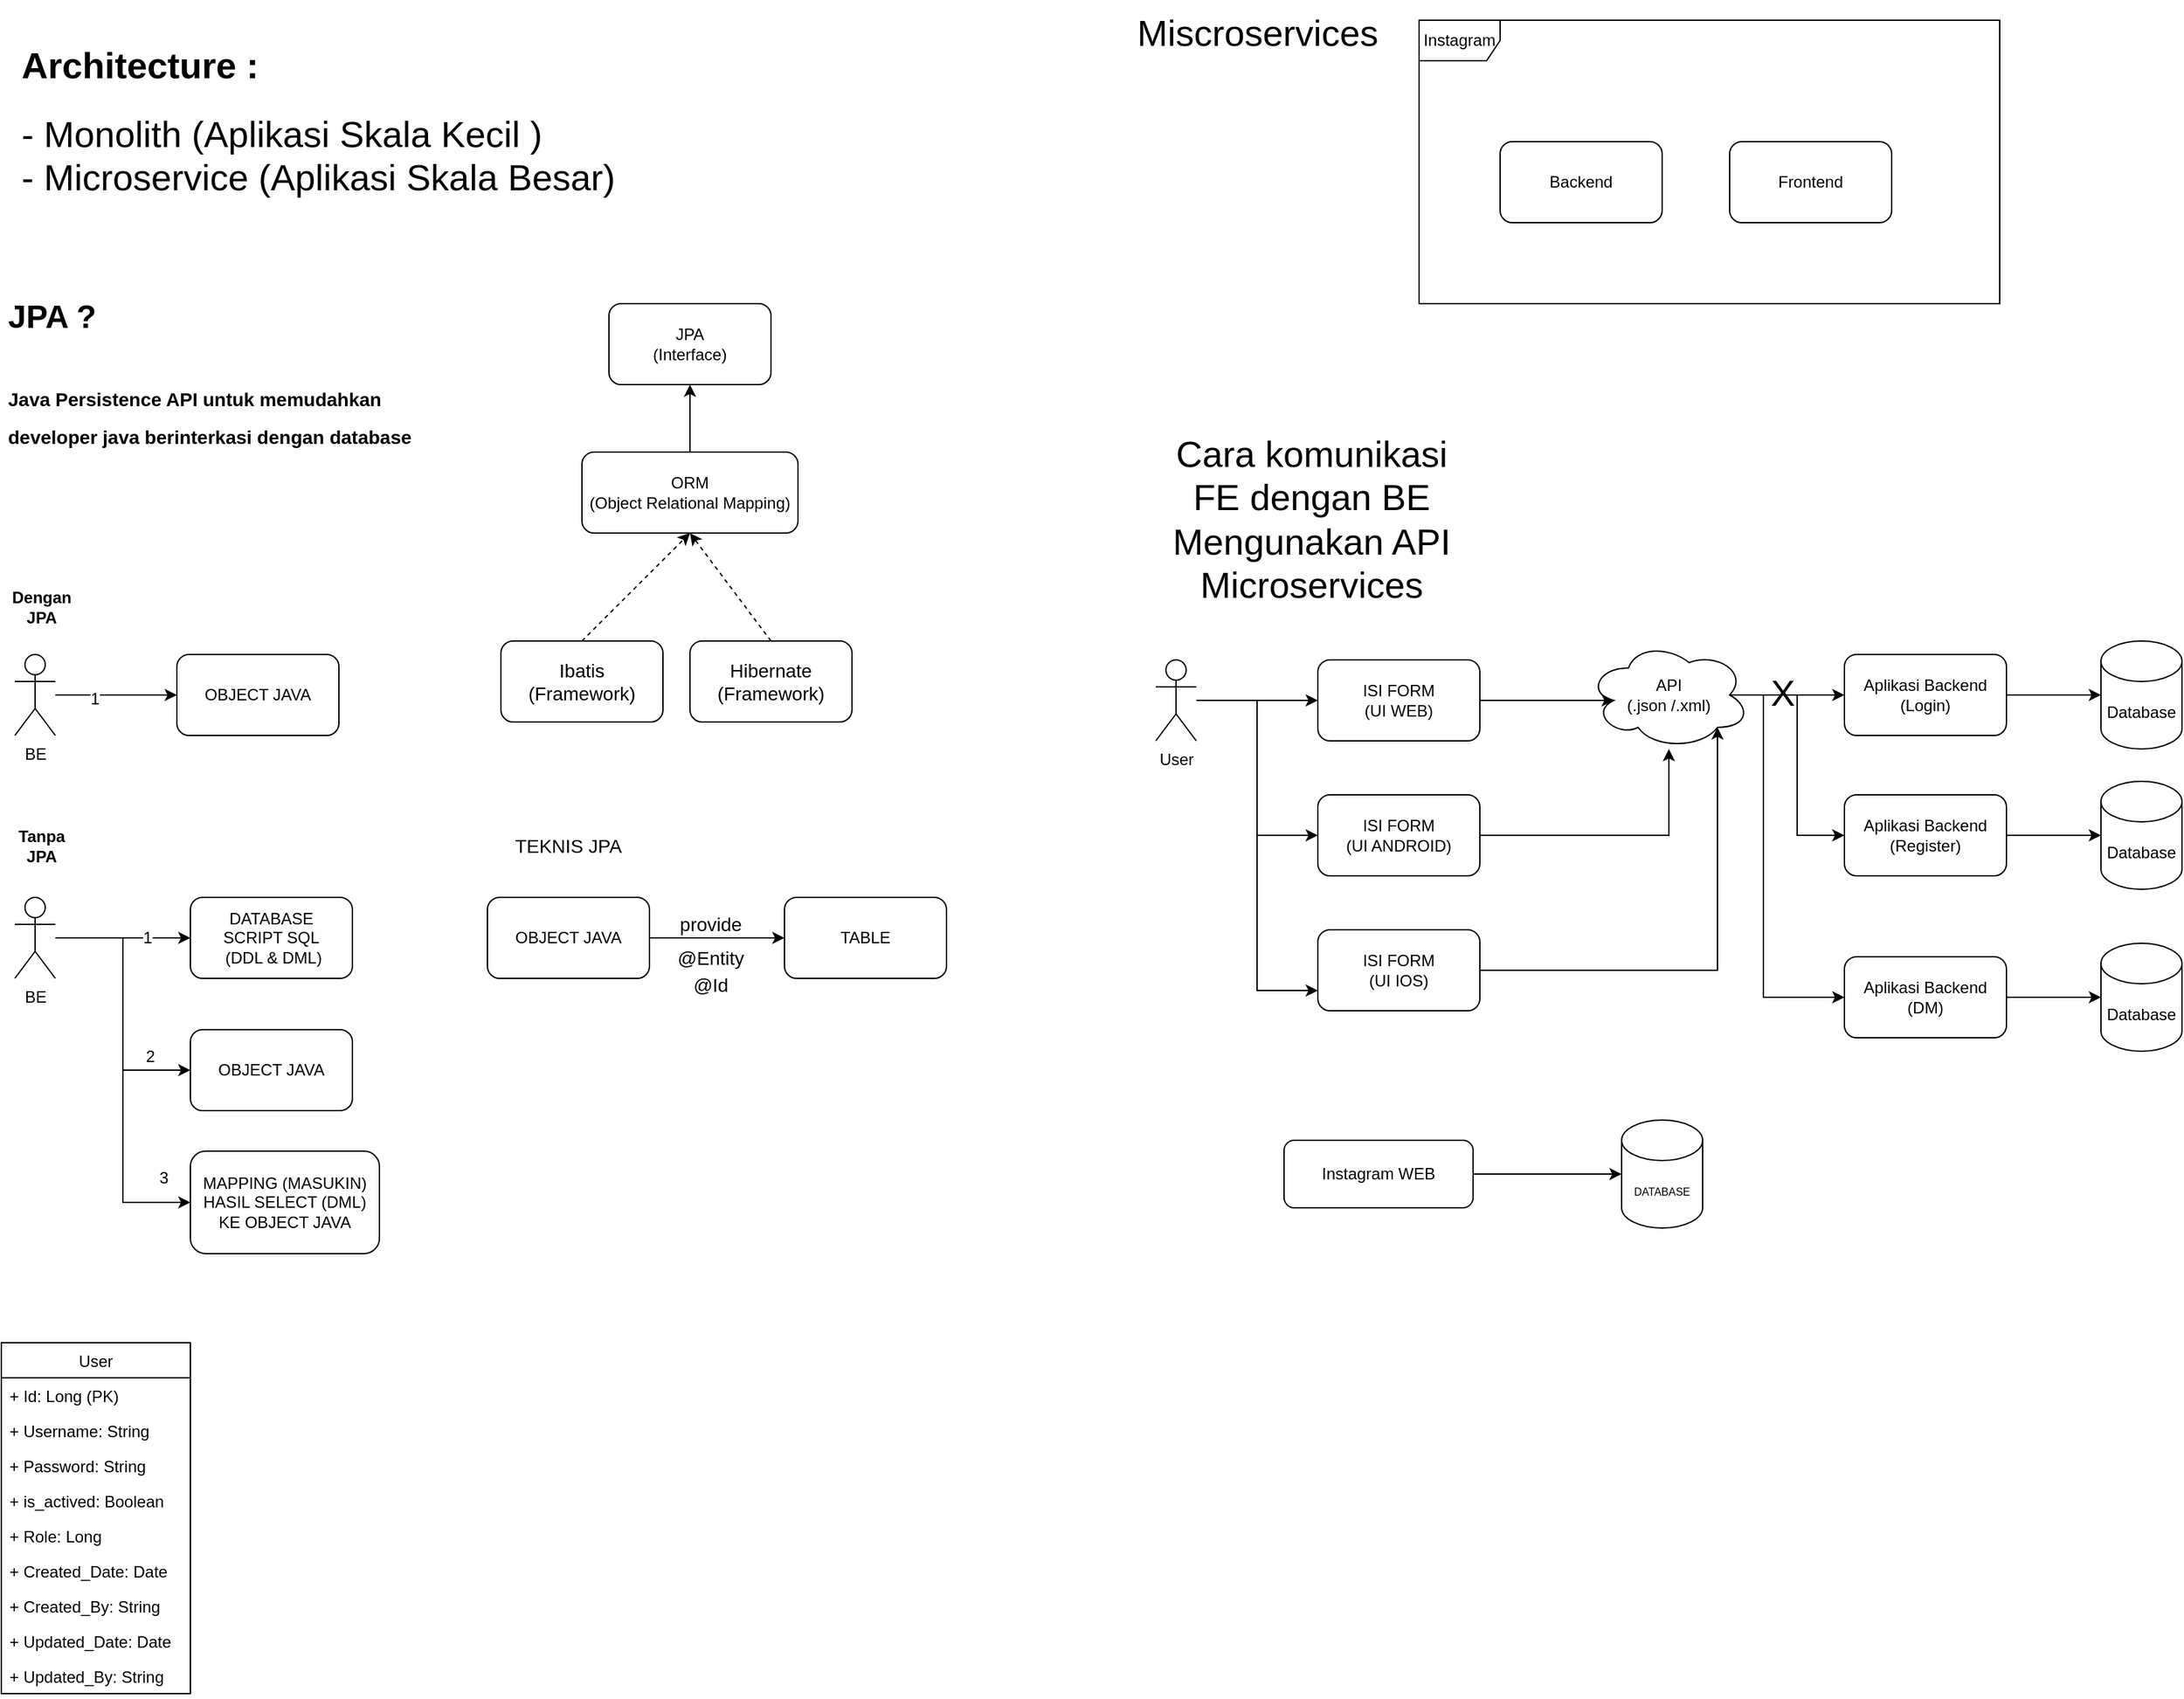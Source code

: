 <mxfile version="20.8.23" type="device"><diagram name="Page-1" id="FrjwcLxA4XmpCcScQExD"><mxGraphModel dx="1393" dy="345" grid="1" gridSize="10" guides="1" tooltips="1" connect="1" arrows="1" fold="1" page="1" pageScale="1" pageWidth="850" pageHeight="1100" math="0" shadow="0"><root><mxCell id="0"/><mxCell id="1" parent="0"/><mxCell id="ejZTNf2KyOTtBm2qxNzp-1" value="&lt;h1&gt;JPA ?&lt;br&gt;&lt;br&gt;&lt;font style=&quot;font-size: 14px;&quot;&gt;Java Persistence API untuk memudahkan developer java berinterkasi dengan database&lt;/font&gt;&lt;/h1&gt;" style="text;html=1;strokeColor=none;fillColor=none;spacing=5;spacingTop=-20;whiteSpace=wrap;overflow=hidden;rounded=0;" vertex="1" parent="1"><mxGeometry x="-810" y="230" width="320" height="150" as="geometry"/></mxCell><mxCell id="ejZTNf2KyOTtBm2qxNzp-17" value="&lt;h1 style=&quot;font-size: 27px;&quot;&gt;&lt;font style=&quot;font-size: 27px;&quot;&gt;Architecture :&lt;/font&gt;&lt;/h1&gt;&lt;div style=&quot;font-size: 27px;&quot;&gt;&lt;font style=&quot;font-size: 27px;&quot;&gt;- Monolith (Aplikasi Skala Kecil )&lt;br&gt;- Microservice (Aplikasi Skala Besar)&lt;/font&gt;&lt;/div&gt;" style="text;html=1;strokeColor=none;fillColor=none;spacing=5;spacingTop=-20;whiteSpace=wrap;overflow=hidden;rounded=0;" vertex="1" parent="1"><mxGeometry x="-800" y="40" width="470" height="190" as="geometry"/></mxCell><mxCell id="ejZTNf2KyOTtBm2qxNzp-41" style="edgeStyle=orthogonalEdgeStyle;rounded=0;orthogonalLoop=1;jettySize=auto;html=1;entryX=0;entryY=0.5;entryDx=0;entryDy=0;entryPerimeter=0;fontSize=8;" edge="1" parent="1" source="ejZTNf2KyOTtBm2qxNzp-19" target="ejZTNf2KyOTtBm2qxNzp-40"><mxGeometry relative="1" as="geometry"/></mxCell><mxCell id="ejZTNf2KyOTtBm2qxNzp-19" value="Instagram WEB" style="rounded=1;whiteSpace=wrap;html=1;fontSize=12;" vertex="1" parent="1"><mxGeometry x="140" y="860" width="140" height="50" as="geometry"/></mxCell><mxCell id="ejZTNf2KyOTtBm2qxNzp-35" value="Miscroservices" style="text;html=1;align=center;verticalAlign=middle;resizable=0;points=[];autosize=1;strokeColor=none;fillColor=none;fontSize=27;" vertex="1" parent="1"><mxGeometry x="20" y="15" width="200" height="50" as="geometry"/></mxCell><mxCell id="ejZTNf2KyOTtBm2qxNzp-36" value="Cara komunikasi &lt;br&gt;FE dengan BE&lt;br&gt;Mengunakan API&lt;br&gt;Microservices" style="text;html=1;align=center;verticalAlign=middle;resizable=0;points=[];autosize=1;strokeColor=none;fillColor=none;fontSize=27;" vertex="1" parent="1"><mxGeometry x="45" y="330" width="230" height="140" as="geometry"/></mxCell><mxCell id="ejZTNf2KyOTtBm2qxNzp-37" value="" style="group" vertex="1" connectable="0" parent="1"><mxGeometry x="45" y="490" width="760" height="304" as="geometry"/></mxCell><mxCell id="ejZTNf2KyOTtBm2qxNzp-3" value="User" style="shape=umlActor;verticalLabelPosition=bottom;verticalAlign=top;html=1;outlineConnect=0;" vertex="1" parent="ejZTNf2KyOTtBm2qxNzp-37"><mxGeometry y="14" width="30" height="60" as="geometry"/></mxCell><mxCell id="ejZTNf2KyOTtBm2qxNzp-9" value="ISI FORM&lt;br&gt;(UI WEB)" style="rounded=1;whiteSpace=wrap;html=1;" vertex="1" parent="ejZTNf2KyOTtBm2qxNzp-37"><mxGeometry x="120" y="14" width="120" height="60" as="geometry"/></mxCell><mxCell id="ejZTNf2KyOTtBm2qxNzp-10" style="edgeStyle=orthogonalEdgeStyle;rounded=0;orthogonalLoop=1;jettySize=auto;html=1;" edge="1" parent="ejZTNf2KyOTtBm2qxNzp-37" source="ejZTNf2KyOTtBm2qxNzp-3" target="ejZTNf2KyOTtBm2qxNzp-9"><mxGeometry relative="1" as="geometry"/></mxCell><mxCell id="ejZTNf2KyOTtBm2qxNzp-11" value="API &lt;br&gt;(.json /.xml)" style="ellipse;shape=cloud;whiteSpace=wrap;html=1;" vertex="1" parent="ejZTNf2KyOTtBm2qxNzp-37"><mxGeometry x="320" width="120" height="80" as="geometry"/></mxCell><mxCell id="ejZTNf2KyOTtBm2qxNzp-12" style="edgeStyle=orthogonalEdgeStyle;rounded=0;orthogonalLoop=1;jettySize=auto;html=1;entryX=0.16;entryY=0.55;entryDx=0;entryDy=0;entryPerimeter=0;" edge="1" parent="ejZTNf2KyOTtBm2qxNzp-37" source="ejZTNf2KyOTtBm2qxNzp-9" target="ejZTNf2KyOTtBm2qxNzp-11"><mxGeometry relative="1" as="geometry"/></mxCell><mxCell id="ejZTNf2KyOTtBm2qxNzp-13" value="Aplikasi Backend&lt;br&gt;(Login)" style="rounded=1;whiteSpace=wrap;html=1;" vertex="1" parent="ejZTNf2KyOTtBm2qxNzp-37"><mxGeometry x="510" y="10" width="120" height="60" as="geometry"/></mxCell><mxCell id="ejZTNf2KyOTtBm2qxNzp-14" style="edgeStyle=orthogonalEdgeStyle;rounded=0;orthogonalLoop=1;jettySize=auto;html=1;exitX=0.875;exitY=0.5;exitDx=0;exitDy=0;exitPerimeter=0;" edge="1" parent="ejZTNf2KyOTtBm2qxNzp-37" source="ejZTNf2KyOTtBm2qxNzp-11" target="ejZTNf2KyOTtBm2qxNzp-13"><mxGeometry relative="1" as="geometry"/></mxCell><mxCell id="ejZTNf2KyOTtBm2qxNzp-32" value="X" style="edgeLabel;html=1;align=center;verticalAlign=middle;resizable=0;points=[];fontSize=27;" vertex="1" connectable="0" parent="ejZTNf2KyOTtBm2qxNzp-14"><mxGeometry x="-0.082" y="1" relative="1" as="geometry"><mxPoint as="offset"/></mxGeometry></mxCell><mxCell id="ejZTNf2KyOTtBm2qxNzp-15" value="Database" style="shape=cylinder3;whiteSpace=wrap;html=1;boundedLbl=1;backgroundOutline=1;size=15;" vertex="1" parent="ejZTNf2KyOTtBm2qxNzp-37"><mxGeometry x="700" width="60" height="80" as="geometry"/></mxCell><mxCell id="ejZTNf2KyOTtBm2qxNzp-16" style="edgeStyle=orthogonalEdgeStyle;rounded=0;orthogonalLoop=1;jettySize=auto;html=1;" edge="1" parent="ejZTNf2KyOTtBm2qxNzp-37" source="ejZTNf2KyOTtBm2qxNzp-13" target="ejZTNf2KyOTtBm2qxNzp-15"><mxGeometry relative="1" as="geometry"/></mxCell><mxCell id="ejZTNf2KyOTtBm2qxNzp-22" style="edgeStyle=orthogonalEdgeStyle;rounded=0;orthogonalLoop=1;jettySize=auto;html=1;fontSize=27;" edge="1" parent="ejZTNf2KyOTtBm2qxNzp-37" source="ejZTNf2KyOTtBm2qxNzp-20" target="ejZTNf2KyOTtBm2qxNzp-11"><mxGeometry relative="1" as="geometry"/></mxCell><mxCell id="ejZTNf2KyOTtBm2qxNzp-20" value="ISI FORM&lt;br&gt;(UI ANDROID)" style="rounded=1;whiteSpace=wrap;html=1;" vertex="1" parent="ejZTNf2KyOTtBm2qxNzp-37"><mxGeometry x="120" y="114" width="120" height="60" as="geometry"/></mxCell><mxCell id="ejZTNf2KyOTtBm2qxNzp-24" style="edgeStyle=orthogonalEdgeStyle;rounded=0;orthogonalLoop=1;jettySize=auto;html=1;entryX=0;entryY=0.5;entryDx=0;entryDy=0;fontSize=27;" edge="1" parent="ejZTNf2KyOTtBm2qxNzp-37" source="ejZTNf2KyOTtBm2qxNzp-3" target="ejZTNf2KyOTtBm2qxNzp-20"><mxGeometry relative="1" as="geometry"/></mxCell><mxCell id="ejZTNf2KyOTtBm2qxNzp-23" style="edgeStyle=orthogonalEdgeStyle;rounded=0;orthogonalLoop=1;jettySize=auto;html=1;entryX=0.8;entryY=0.8;entryDx=0;entryDy=0;entryPerimeter=0;fontSize=27;" edge="1" parent="ejZTNf2KyOTtBm2qxNzp-37" source="ejZTNf2KyOTtBm2qxNzp-21" target="ejZTNf2KyOTtBm2qxNzp-11"><mxGeometry relative="1" as="geometry"/></mxCell><mxCell id="ejZTNf2KyOTtBm2qxNzp-21" value="ISI FORM&lt;br&gt;(UI IOS)" style="rounded=1;whiteSpace=wrap;html=1;" vertex="1" parent="ejZTNf2KyOTtBm2qxNzp-37"><mxGeometry x="120" y="214" width="120" height="60" as="geometry"/></mxCell><mxCell id="ejZTNf2KyOTtBm2qxNzp-25" style="edgeStyle=orthogonalEdgeStyle;rounded=0;orthogonalLoop=1;jettySize=auto;html=1;entryX=0;entryY=0.75;entryDx=0;entryDy=0;fontSize=27;" edge="1" parent="ejZTNf2KyOTtBm2qxNzp-37" source="ejZTNf2KyOTtBm2qxNzp-3" target="ejZTNf2KyOTtBm2qxNzp-21"><mxGeometry relative="1" as="geometry"/></mxCell><mxCell id="ejZTNf2KyOTtBm2qxNzp-26" value="Aplikasi Backend&lt;br&gt;(Register)" style="rounded=1;whiteSpace=wrap;html=1;" vertex="1" parent="ejZTNf2KyOTtBm2qxNzp-37"><mxGeometry x="510" y="114" width="120" height="60" as="geometry"/></mxCell><mxCell id="ejZTNf2KyOTtBm2qxNzp-33" style="edgeStyle=orthogonalEdgeStyle;rounded=0;orthogonalLoop=1;jettySize=auto;html=1;entryX=0;entryY=0.5;entryDx=0;entryDy=0;fontSize=27;" edge="1" parent="ejZTNf2KyOTtBm2qxNzp-37" source="ejZTNf2KyOTtBm2qxNzp-11" target="ejZTNf2KyOTtBm2qxNzp-26"><mxGeometry relative="1" as="geometry"/></mxCell><mxCell id="ejZTNf2KyOTtBm2qxNzp-27" value="Aplikasi Backend&lt;br&gt;(DM)" style="rounded=1;whiteSpace=wrap;html=1;" vertex="1" parent="ejZTNf2KyOTtBm2qxNzp-37"><mxGeometry x="510" y="234" width="120" height="60" as="geometry"/></mxCell><mxCell id="ejZTNf2KyOTtBm2qxNzp-34" style="edgeStyle=orthogonalEdgeStyle;rounded=0;orthogonalLoop=1;jettySize=auto;html=1;entryX=0;entryY=0.5;entryDx=0;entryDy=0;fontSize=27;" edge="1" parent="ejZTNf2KyOTtBm2qxNzp-37" source="ejZTNf2KyOTtBm2qxNzp-11" target="ejZTNf2KyOTtBm2qxNzp-27"><mxGeometry relative="1" as="geometry"><Array as="points"><mxPoint x="450" y="40"/><mxPoint x="450" y="264"/></Array></mxGeometry></mxCell><mxCell id="ejZTNf2KyOTtBm2qxNzp-28" value="Database" style="shape=cylinder3;whiteSpace=wrap;html=1;boundedLbl=1;backgroundOutline=1;size=15;" vertex="1" parent="ejZTNf2KyOTtBm2qxNzp-37"><mxGeometry x="700" y="104" width="60" height="80" as="geometry"/></mxCell><mxCell id="ejZTNf2KyOTtBm2qxNzp-30" style="edgeStyle=orthogonalEdgeStyle;rounded=0;orthogonalLoop=1;jettySize=auto;html=1;fontSize=27;" edge="1" parent="ejZTNf2KyOTtBm2qxNzp-37" source="ejZTNf2KyOTtBm2qxNzp-26" target="ejZTNf2KyOTtBm2qxNzp-28"><mxGeometry relative="1" as="geometry"/></mxCell><mxCell id="ejZTNf2KyOTtBm2qxNzp-29" value="Database" style="shape=cylinder3;whiteSpace=wrap;html=1;boundedLbl=1;backgroundOutline=1;size=15;" vertex="1" parent="ejZTNf2KyOTtBm2qxNzp-37"><mxGeometry x="700" y="224" width="60" height="80" as="geometry"/></mxCell><mxCell id="ejZTNf2KyOTtBm2qxNzp-31" style="edgeStyle=orthogonalEdgeStyle;rounded=0;orthogonalLoop=1;jettySize=auto;html=1;fontSize=27;" edge="1" parent="ejZTNf2KyOTtBm2qxNzp-37" source="ejZTNf2KyOTtBm2qxNzp-27" target="ejZTNf2KyOTtBm2qxNzp-29"><mxGeometry relative="1" as="geometry"/></mxCell><mxCell id="ejZTNf2KyOTtBm2qxNzp-38" value="" style="group" vertex="1" connectable="0" parent="1"><mxGeometry x="240" y="30" width="430" height="210" as="geometry"/></mxCell><mxCell id="ejZTNf2KyOTtBm2qxNzp-2" value="Frontend" style="rounded=1;whiteSpace=wrap;html=1;" vertex="1" parent="ejZTNf2KyOTtBm2qxNzp-38"><mxGeometry x="230" y="90" width="120" height="60" as="geometry"/></mxCell><mxCell id="ejZTNf2KyOTtBm2qxNzp-7" value="Instagram" style="shape=umlFrame;whiteSpace=wrap;html=1;pointerEvents=0;" vertex="1" parent="ejZTNf2KyOTtBm2qxNzp-38"><mxGeometry width="430" height="210" as="geometry"/></mxCell><mxCell id="ejZTNf2KyOTtBm2qxNzp-8" value="Backend" style="rounded=1;whiteSpace=wrap;html=1;" vertex="1" parent="ejZTNf2KyOTtBm2qxNzp-38"><mxGeometry x="60" y="90" width="120" height="60" as="geometry"/></mxCell><mxCell id="ejZTNf2KyOTtBm2qxNzp-40" value="DATABASE" style="shape=cylinder3;whiteSpace=wrap;html=1;boundedLbl=1;backgroundOutline=1;size=15;fontSize=8;" vertex="1" parent="1"><mxGeometry x="390" y="845" width="60" height="80" as="geometry"/></mxCell><mxCell id="ejZTNf2KyOTtBm2qxNzp-43" value="User" style="swimlane;fontStyle=0;childLayout=stackLayout;horizontal=1;startSize=26;fillColor=none;horizontalStack=0;resizeParent=1;resizeParentMax=0;resizeLast=0;collapsible=1;marginBottom=0;fontSize=12;" vertex="1" parent="1"><mxGeometry x="-810" y="1010" width="140" height="260" as="geometry"/></mxCell><mxCell id="ejZTNf2KyOTtBm2qxNzp-44" value="+ Id: Long (PK)" style="text;strokeColor=none;fillColor=none;align=left;verticalAlign=top;spacingLeft=4;spacingRight=4;overflow=hidden;rotatable=0;points=[[0,0.5],[1,0.5]];portConstraint=eastwest;fontSize=12;" vertex="1" parent="ejZTNf2KyOTtBm2qxNzp-43"><mxGeometry y="26" width="140" height="26" as="geometry"/></mxCell><mxCell id="ejZTNf2KyOTtBm2qxNzp-45" value="+ Username: String" style="text;strokeColor=none;fillColor=none;align=left;verticalAlign=top;spacingLeft=4;spacingRight=4;overflow=hidden;rotatable=0;points=[[0,0.5],[1,0.5]];portConstraint=eastwest;fontSize=12;" vertex="1" parent="ejZTNf2KyOTtBm2qxNzp-43"><mxGeometry y="52" width="140" height="26" as="geometry"/></mxCell><mxCell id="ejZTNf2KyOTtBm2qxNzp-46" value="+ Password: String" style="text;strokeColor=none;fillColor=none;align=left;verticalAlign=top;spacingLeft=4;spacingRight=4;overflow=hidden;rotatable=0;points=[[0,0.5],[1,0.5]];portConstraint=eastwest;fontSize=12;" vertex="1" parent="ejZTNf2KyOTtBm2qxNzp-43"><mxGeometry y="78" width="140" height="26" as="geometry"/></mxCell><mxCell id="ejZTNf2KyOTtBm2qxNzp-47" value="+ is_actived: Boolean" style="text;strokeColor=none;fillColor=none;align=left;verticalAlign=top;spacingLeft=4;spacingRight=4;overflow=hidden;rotatable=0;points=[[0,0.5],[1,0.5]];portConstraint=eastwest;fontSize=12;" vertex="1" parent="ejZTNf2KyOTtBm2qxNzp-43"><mxGeometry y="104" width="140" height="26" as="geometry"/></mxCell><mxCell id="ejZTNf2KyOTtBm2qxNzp-48" value="+ Role: Long" style="text;strokeColor=none;fillColor=none;align=left;verticalAlign=top;spacingLeft=4;spacingRight=4;overflow=hidden;rotatable=0;points=[[0,0.5],[1,0.5]];portConstraint=eastwest;fontSize=12;" vertex="1" parent="ejZTNf2KyOTtBm2qxNzp-43"><mxGeometry y="130" width="140" height="26" as="geometry"/></mxCell><mxCell id="ejZTNf2KyOTtBm2qxNzp-49" value="+ Created_Date: Date" style="text;strokeColor=none;fillColor=none;align=left;verticalAlign=top;spacingLeft=4;spacingRight=4;overflow=hidden;rotatable=0;points=[[0,0.5],[1,0.5]];portConstraint=eastwest;fontSize=12;" vertex="1" parent="ejZTNf2KyOTtBm2qxNzp-43"><mxGeometry y="156" width="140" height="26" as="geometry"/></mxCell><mxCell id="ejZTNf2KyOTtBm2qxNzp-50" value="+ Created_By: String" style="text;strokeColor=none;fillColor=none;align=left;verticalAlign=top;spacingLeft=4;spacingRight=4;overflow=hidden;rotatable=0;points=[[0,0.5],[1,0.5]];portConstraint=eastwest;fontSize=12;" vertex="1" parent="ejZTNf2KyOTtBm2qxNzp-43"><mxGeometry y="182" width="140" height="26" as="geometry"/></mxCell><mxCell id="ejZTNf2KyOTtBm2qxNzp-51" value="+ Updated_Date: Date" style="text;strokeColor=none;fillColor=none;align=left;verticalAlign=top;spacingLeft=4;spacingRight=4;overflow=hidden;rotatable=0;points=[[0,0.5],[1,0.5]];portConstraint=eastwest;fontSize=12;" vertex="1" parent="ejZTNf2KyOTtBm2qxNzp-43"><mxGeometry y="208" width="140" height="26" as="geometry"/></mxCell><mxCell id="ejZTNf2KyOTtBm2qxNzp-52" value="+ Updated_By: String" style="text;strokeColor=none;fillColor=none;align=left;verticalAlign=top;spacingLeft=4;spacingRight=4;overflow=hidden;rotatable=0;points=[[0,0.5],[1,0.5]];portConstraint=eastwest;fontSize=12;" vertex="1" parent="ejZTNf2KyOTtBm2qxNzp-43"><mxGeometry y="234" width="140" height="26" as="geometry"/></mxCell><mxCell id="ejZTNf2KyOTtBm2qxNzp-72" value="" style="group" vertex="1" connectable="0" parent="1"><mxGeometry x="-800" y="680" width="270" height="264" as="geometry"/></mxCell><mxCell id="ejZTNf2KyOTtBm2qxNzp-54" value="DATABASE&lt;br&gt;SCRIPT SQL&lt;br&gt;&amp;nbsp;(DDL &amp;amp; DML)" style="rounded=1;whiteSpace=wrap;html=1;fontSize=12;" vertex="1" parent="ejZTNf2KyOTtBm2qxNzp-72"><mxGeometry x="130" width="120" height="60" as="geometry"/></mxCell><mxCell id="ejZTNf2KyOTtBm2qxNzp-57" style="edgeStyle=orthogonalEdgeStyle;rounded=0;orthogonalLoop=1;jettySize=auto;html=1;fontSize=12;" edge="1" parent="ejZTNf2KyOTtBm2qxNzp-72" source="ejZTNf2KyOTtBm2qxNzp-55" target="ejZTNf2KyOTtBm2qxNzp-54"><mxGeometry relative="1" as="geometry"/></mxCell><mxCell id="ejZTNf2KyOTtBm2qxNzp-60" value="1" style="edgeLabel;html=1;align=center;verticalAlign=middle;resizable=0;points=[];fontSize=12;" vertex="1" connectable="0" parent="ejZTNf2KyOTtBm2qxNzp-57"><mxGeometry x="0.36" relative="1" as="geometry"><mxPoint as="offset"/></mxGeometry></mxCell><mxCell id="ejZTNf2KyOTtBm2qxNzp-55" value="BE" style="shape=umlActor;verticalLabelPosition=bottom;verticalAlign=top;html=1;outlineConnect=0;fontSize=12;" vertex="1" parent="ejZTNf2KyOTtBm2qxNzp-72"><mxGeometry width="30" height="60" as="geometry"/></mxCell><mxCell id="ejZTNf2KyOTtBm2qxNzp-58" value="OBJECT JAVA" style="rounded=1;whiteSpace=wrap;html=1;fontSize=12;" vertex="1" parent="ejZTNf2KyOTtBm2qxNzp-72"><mxGeometry x="130" y="98" width="120" height="60" as="geometry"/></mxCell><mxCell id="ejZTNf2KyOTtBm2qxNzp-67" value="2" style="edgeStyle=orthogonalEdgeStyle;rounded=0;orthogonalLoop=1;jettySize=auto;html=1;entryX=0;entryY=0.5;entryDx=0;entryDy=0;fontSize=12;" edge="1" parent="ejZTNf2KyOTtBm2qxNzp-72" source="ejZTNf2KyOTtBm2qxNzp-55" target="ejZTNf2KyOTtBm2qxNzp-58"><mxGeometry x="0.697" y="10" relative="1" as="geometry"><mxPoint as="offset"/></mxGeometry></mxCell><mxCell id="ejZTNf2KyOTtBm2qxNzp-62" value="MAPPING (MASUKIN)&lt;br&gt;HASIL SELECT (DML)&lt;br&gt;KE OBJECT JAVA" style="rounded=1;whiteSpace=wrap;html=1;fontSize=12;" vertex="1" parent="ejZTNf2KyOTtBm2qxNzp-72"><mxGeometry x="130" y="188" width="140" height="76" as="geometry"/></mxCell><mxCell id="ejZTNf2KyOTtBm2qxNzp-68" value="3" style="edgeStyle=orthogonalEdgeStyle;rounded=0;orthogonalLoop=1;jettySize=auto;html=1;entryX=0;entryY=0.5;entryDx=0;entryDy=0;fontSize=12;" edge="1" parent="ejZTNf2KyOTtBm2qxNzp-72" source="ejZTNf2KyOTtBm2qxNzp-55" target="ejZTNf2KyOTtBm2qxNzp-62"><mxGeometry x="0.865" y="18" relative="1" as="geometry"><mxPoint as="offset"/></mxGeometry></mxCell><mxCell id="ejZTNf2KyOTtBm2qxNzp-74" value="JPA&lt;br&gt;(Interface)" style="rounded=1;whiteSpace=wrap;html=1;fontSize=12;" vertex="1" parent="1"><mxGeometry x="-360" y="240" width="120" height="60" as="geometry"/></mxCell><mxCell id="ejZTNf2KyOTtBm2qxNzp-76" style="edgeStyle=orthogonalEdgeStyle;rounded=0;orthogonalLoop=1;jettySize=auto;html=1;entryX=0.5;entryY=1;entryDx=0;entryDy=0;fontSize=12;" edge="1" parent="1" source="ejZTNf2KyOTtBm2qxNzp-75" target="ejZTNf2KyOTtBm2qxNzp-74"><mxGeometry relative="1" as="geometry"/></mxCell><mxCell id="ejZTNf2KyOTtBm2qxNzp-75" value="ORM&lt;br&gt;(Object Relational Mapping)" style="rounded=1;whiteSpace=wrap;html=1;fontSize=12;" vertex="1" parent="1"><mxGeometry x="-380" y="350" width="160" height="60" as="geometry"/></mxCell><mxCell id="ejZTNf2KyOTtBm2qxNzp-77" value="" style="group" vertex="1" connectable="0" parent="1"><mxGeometry x="-800" y="500" width="240" height="60" as="geometry"/></mxCell><mxCell id="ejZTNf2KyOTtBm2qxNzp-69" value="BE" style="shape=umlActor;verticalLabelPosition=bottom;verticalAlign=top;html=1;outlineConnect=0;fontSize=12;" vertex="1" parent="ejZTNf2KyOTtBm2qxNzp-77"><mxGeometry width="30" height="60" as="geometry"/></mxCell><mxCell id="ejZTNf2KyOTtBm2qxNzp-70" value="OBJECT JAVA" style="rounded=1;whiteSpace=wrap;html=1;fontSize=12;" vertex="1" parent="ejZTNf2KyOTtBm2qxNzp-77"><mxGeometry x="120" width="120" height="60" as="geometry"/></mxCell><mxCell id="ejZTNf2KyOTtBm2qxNzp-71" style="edgeStyle=orthogonalEdgeStyle;rounded=0;orthogonalLoop=1;jettySize=auto;html=1;fontSize=12;" edge="1" parent="ejZTNf2KyOTtBm2qxNzp-77" source="ejZTNf2KyOTtBm2qxNzp-69" target="ejZTNf2KyOTtBm2qxNzp-70"><mxGeometry relative="1" as="geometry"/></mxCell><mxCell id="ejZTNf2KyOTtBm2qxNzp-73" value="1" style="edgeLabel;html=1;align=center;verticalAlign=middle;resizable=0;points=[];fontSize=12;" vertex="1" connectable="0" parent="ejZTNf2KyOTtBm2qxNzp-71"><mxGeometry x="-0.356" y="-3" relative="1" as="geometry"><mxPoint as="offset"/></mxGeometry></mxCell><mxCell id="ejZTNf2KyOTtBm2qxNzp-78" value="&lt;b&gt;Tanpa JPA&lt;/b&gt;" style="text;html=1;strokeColor=none;fillColor=none;align=center;verticalAlign=middle;whiteSpace=wrap;rounded=0;fontSize=12;" vertex="1" parent="1"><mxGeometry x="-810" y="627" width="60" height="30" as="geometry"/></mxCell><mxCell id="ejZTNf2KyOTtBm2qxNzp-79" value="&lt;b&gt;Dengan JPA&lt;/b&gt;" style="text;html=1;strokeColor=none;fillColor=none;align=center;verticalAlign=middle;whiteSpace=wrap;rounded=0;fontSize=12;" vertex="1" parent="1"><mxGeometry x="-810" y="450" width="60" height="30" as="geometry"/></mxCell><mxCell id="ejZTNf2KyOTtBm2qxNzp-83" value="Ibatis&lt;br&gt;(Framework)" style="rounded=1;whiteSpace=wrap;html=1;fontSize=14;" vertex="1" parent="1"><mxGeometry x="-440" y="490" width="120" height="60" as="geometry"/></mxCell><mxCell id="ejZTNf2KyOTtBm2qxNzp-85" value="" style="endArrow=classic;html=1;rounded=0;fontSize=14;entryX=0.5;entryY=1;entryDx=0;entryDy=0;exitX=0.5;exitY=0;exitDx=0;exitDy=0;dashed=1;" edge="1" parent="1" source="ejZTNf2KyOTtBm2qxNzp-83" target="ejZTNf2KyOTtBm2qxNzp-75"><mxGeometry width="50" height="50" relative="1" as="geometry"><mxPoint x="-390" y="630" as="sourcePoint"/><mxPoint x="-340" y="580" as="targetPoint"/></mxGeometry></mxCell><mxCell id="ejZTNf2KyOTtBm2qxNzp-86" value="Hibernate&lt;br&gt;(Framework)" style="rounded=1;whiteSpace=wrap;html=1;fontSize=14;" vertex="1" parent="1"><mxGeometry x="-300" y="490" width="120" height="60" as="geometry"/></mxCell><mxCell id="ejZTNf2KyOTtBm2qxNzp-87" value="" style="endArrow=classic;html=1;rounded=0;fontSize=14;entryX=0.5;entryY=1;entryDx=0;entryDy=0;exitX=0.5;exitY=0;exitDx=0;exitDy=0;dashed=1;" edge="1" parent="1" source="ejZTNf2KyOTtBm2qxNzp-86" target="ejZTNf2KyOTtBm2qxNzp-75"><mxGeometry width="50" height="50" relative="1" as="geometry"><mxPoint x="-370" y="500" as="sourcePoint"/><mxPoint x="-290" y="420" as="targetPoint"/></mxGeometry></mxCell><mxCell id="ejZTNf2KyOTtBm2qxNzp-89" style="edgeStyle=orthogonalEdgeStyle;rounded=0;orthogonalLoop=1;jettySize=auto;html=1;fontSize=14;entryX=0;entryY=0.5;entryDx=0;entryDy=0;" edge="1" parent="1" source="ejZTNf2KyOTtBm2qxNzp-88" target="ejZTNf2KyOTtBm2qxNzp-90"><mxGeometry relative="1" as="geometry"><mxPoint x="-240" y="710" as="targetPoint"/></mxGeometry></mxCell><mxCell id="ejZTNf2KyOTtBm2qxNzp-91" value="provide" style="edgeLabel;html=1;align=center;verticalAlign=middle;resizable=0;points=[];fontSize=14;" vertex="1" connectable="0" parent="ejZTNf2KyOTtBm2qxNzp-89"><mxGeometry x="-0.14" relative="1" as="geometry"><mxPoint x="2" y="-10" as="offset"/></mxGeometry></mxCell><mxCell id="ejZTNf2KyOTtBm2qxNzp-88" value="OBJECT JAVA" style="rounded=1;whiteSpace=wrap;html=1;fontSize=12;" vertex="1" parent="1"><mxGeometry x="-450" y="680" width="120" height="60" as="geometry"/></mxCell><mxCell id="ejZTNf2KyOTtBm2qxNzp-90" value="TABLE" style="rounded=1;whiteSpace=wrap;html=1;fontSize=12;" vertex="1" parent="1"><mxGeometry x="-230" y="680" width="120" height="60" as="geometry"/></mxCell><mxCell id="ejZTNf2KyOTtBm2qxNzp-92" value="TEKNIS JPA" style="text;html=1;strokeColor=none;fillColor=none;align=center;verticalAlign=middle;whiteSpace=wrap;rounded=0;fontSize=14;" vertex="1" parent="1"><mxGeometry x="-440" y="627" width="100" height="30" as="geometry"/></mxCell><mxCell id="ejZTNf2KyOTtBm2qxNzp-94" value="@Entity" style="text;html=1;align=center;verticalAlign=middle;resizable=0;points=[];autosize=1;strokeColor=none;fillColor=none;fontSize=14;" vertex="1" parent="1"><mxGeometry x="-320" y="710" width="70" height="30" as="geometry"/></mxCell><mxCell id="ejZTNf2KyOTtBm2qxNzp-95" value="@Id" style="text;html=1;align=center;verticalAlign=middle;resizable=0;points=[];autosize=1;strokeColor=none;fillColor=none;fontSize=14;" vertex="1" parent="1"><mxGeometry x="-310" y="730" width="50" height="30" as="geometry"/></mxCell></root></mxGraphModel></diagram></mxfile>